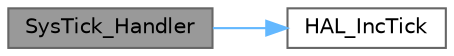 digraph "SysTick_Handler"
{
 // LATEX_PDF_SIZE
  bgcolor="transparent";
  edge [fontname=Helvetica,fontsize=10,labelfontname=Helvetica,labelfontsize=10];
  node [fontname=Helvetica,fontsize=10,shape=box,height=0.2,width=0.4];
  rankdir="LR";
  Node1 [id="Node000001",label="SysTick_Handler",height=0.2,width=0.4,color="gray40", fillcolor="grey60", style="filled", fontcolor="black",tooltip="SysTick IRQ Handler."];
  Node1 -> Node2 [id="edge1_Node000001_Node000002",color="steelblue1",style="solid",tooltip=" "];
  Node2 [id="Node000002",label="HAL_IncTick",height=0.2,width=0.4,color="grey40", fillcolor="white", style="filled",URL="$group___h_a_l___exported___functions___group2.html#gaa8361d44d76b7f6256834f828165837a",tooltip="This function is called to increment a global variable \"uwTick\" used as application time base."];
}
